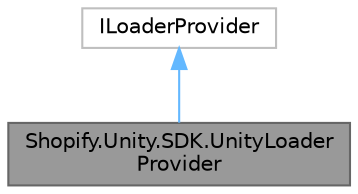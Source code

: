 digraph "Shopify.Unity.SDK.UnityLoaderProvider"
{
 // LATEX_PDF_SIZE
  bgcolor="transparent";
  edge [fontname=Helvetica,fontsize=10,labelfontname=Helvetica,labelfontsize=10];
  node [fontname=Helvetica,fontsize=10,shape=box,height=0.2,width=0.4];
  Node1 [id="Node000001",label="Shopify.Unity.SDK.UnityLoader\lProvider",height=0.2,width=0.4,color="gray40", fillcolor="grey60", style="filled", fontcolor="black",tooltip=" "];
  Node2 -> Node1 [id="edge1_Node000001_Node000002",dir="back",color="steelblue1",style="solid",tooltip=" "];
  Node2 [id="Node000002",label="ILoaderProvider",height=0.2,width=0.4,color="grey75", fillcolor="white", style="filled",URL="$interface_shopify_1_1_unity_1_1_s_d_k_1_1_i_loader_provider.html",tooltip=" "];
}
